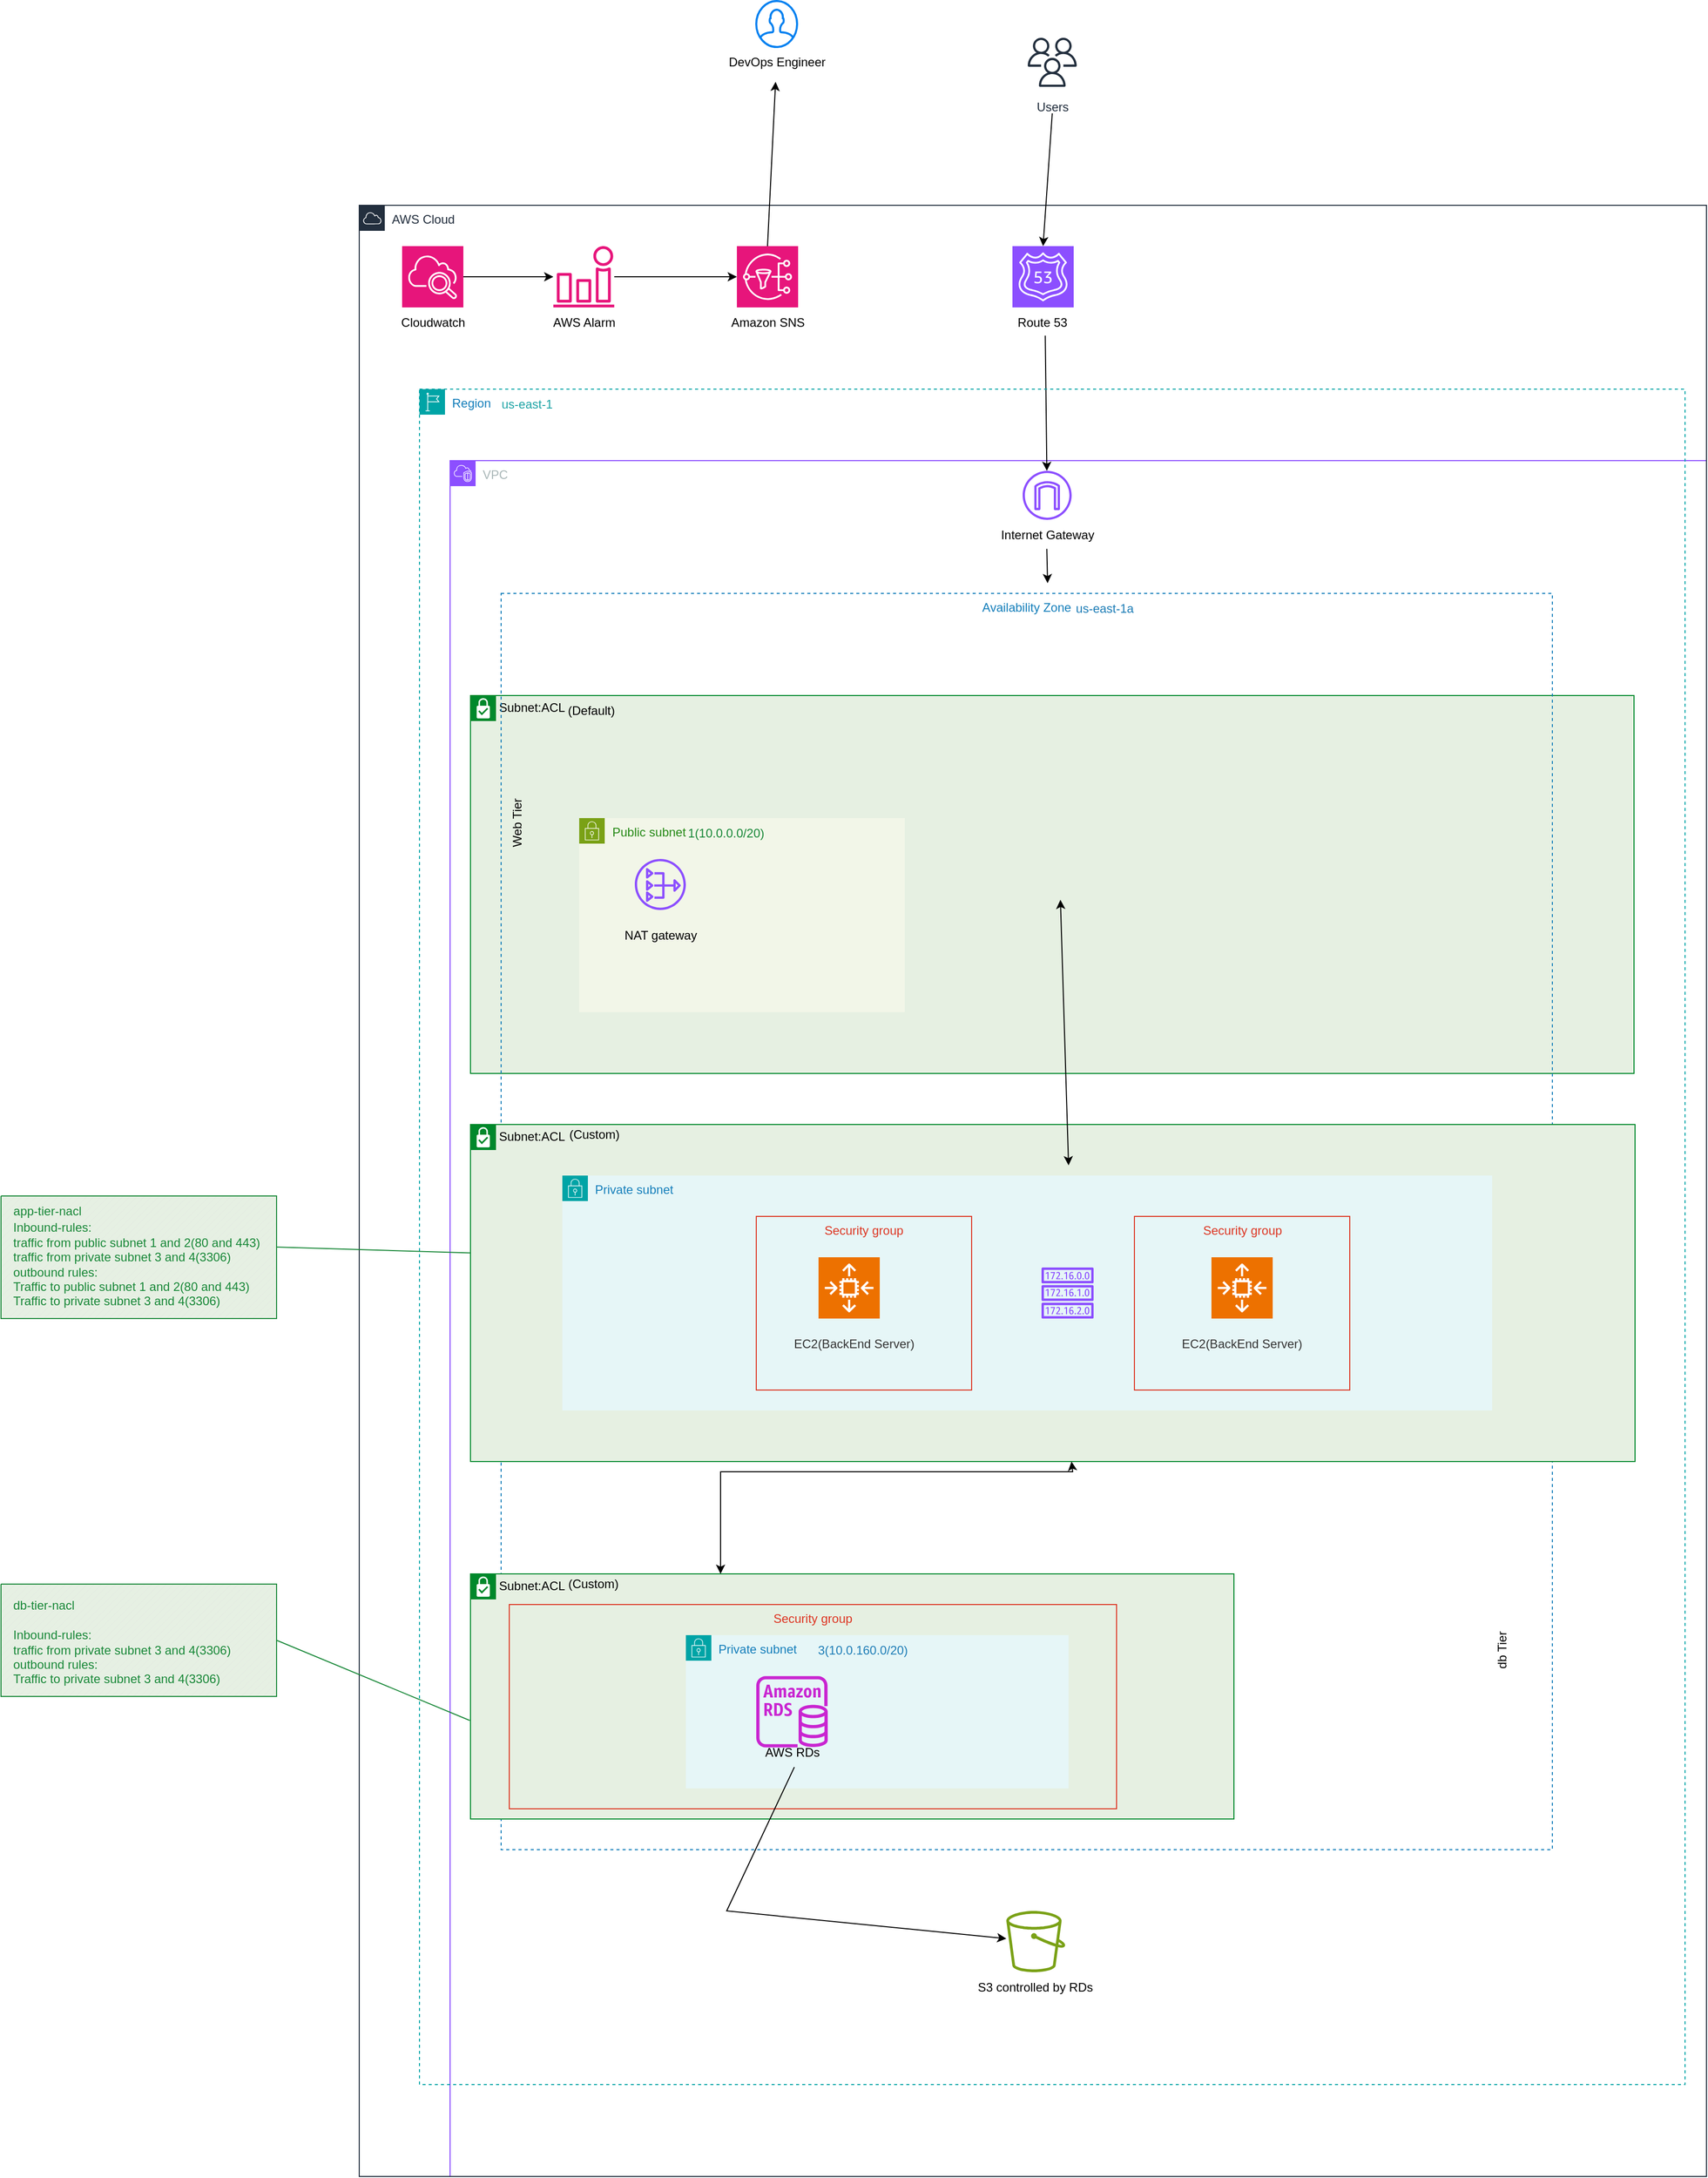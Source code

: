 <mxfile version="25.0.1">
  <diagram name="Page-1" id="tlLKUwEAaoIh_okFM4wU">
    <mxGraphModel dx="2364" dy="2198" grid="1" gridSize="10" guides="1" tooltips="1" connect="1" arrows="1" fold="1" page="1" pageScale="1" pageWidth="827" pageHeight="1169" math="0" shadow="0">
      <root>
        <mxCell id="0" />
        <mxCell id="1" parent="0" />
        <mxCell id="Oq4xvx31ndR5QJnR-ndJ-14" value="VPC" style="points=[[0,0],[0.25,0],[0.5,0],[0.75,0],[1,0],[1,0.25],[1,0.5],[1,0.75],[1,1],[0.75,1],[0.5,1],[0.25,1],[0,1],[0,0.75],[0,0.5],[0,0.25]];outlineConnect=0;gradientColor=none;html=1;whiteSpace=wrap;fontSize=12;fontStyle=0;container=1;pointerEvents=0;collapsible=0;recursiveResize=0;shape=mxgraph.aws4.group;grIcon=mxgraph.aws4.group_vpc2;strokeColor=#8C4FFF;fillColor=none;verticalAlign=top;align=left;spacingLeft=30;fontColor=#AAB7B8;dashed=0;" vertex="1" parent="1">
          <mxGeometry x="59" y="210" width="1231" height="1680" as="geometry" />
        </mxCell>
        <mxCell id="Oq4xvx31ndR5QJnR-ndJ-3" value="Subnet:ACL" style="shape=mxgraph.ibm.box;prType=subnet;fontStyle=0;verticalAlign=top;align=left;spacingLeft=32;spacingTop=4;fillColor=#E6F0E2;rounded=0;whiteSpace=wrap;html=1;strokeColor=#00882B;strokeWidth=1;dashed=0;container=1;spacing=-4;collapsible=0;expand=0;recursiveResize=0;" vertex="1" parent="Oq4xvx31ndR5QJnR-ndJ-14">
          <mxGeometry x="20" y="230" width="1140" height="370" as="geometry" />
        </mxCell>
        <object label="Availability Zone" id="Oq4xvx31ndR5QJnR-ndJ-15">
          <mxCell style="fillColor=none;strokeColor=#147EBA;dashed=1;verticalAlign=top;fontStyle=0;fontColor=#147EBA;whiteSpace=wrap;html=1;" vertex="1" parent="Oq4xvx31ndR5QJnR-ndJ-14">
            <mxGeometry x="50" y="130" width="1030" height="1230" as="geometry" />
          </mxCell>
        </object>
        <mxCell id="Oq4xvx31ndR5QJnR-ndJ-20" value="EC2&lt;div&gt;(Backend Server)&lt;/div&gt;" style="text;html=1;align=center;verticalAlign=middle;resizable=0;points=[];autosize=1;strokeColor=none;fillColor=none;" vertex="1" parent="Oq4xvx31ndR5QJnR-ndJ-14">
          <mxGeometry x="320" y="840" width="120" height="40" as="geometry" />
        </mxCell>
        <mxCell id="Oq4xvx31ndR5QJnR-ndJ-22" value="db Tier" style="text;html=1;align=center;verticalAlign=middle;resizable=0;points=[];autosize=1;strokeColor=none;fillColor=none;rotation=-90;" vertex="1" parent="Oq4xvx31ndR5QJnR-ndJ-14">
          <mxGeometry x="1001" y="1150" width="60" height="30" as="geometry" />
        </mxCell>
        <mxCell id="Oq4xvx31ndR5QJnR-ndJ-29" value="&lt;font color=&quot;#1e7db6&quot;&gt;us-east-1a&lt;/font&gt;" style="text;html=1;align=center;verticalAlign=middle;resizable=0;points=[];autosize=1;strokeColor=none;fillColor=none;" vertex="1" parent="Oq4xvx31ndR5QJnR-ndJ-14">
          <mxGeometry x="601" y="130" width="80" height="30" as="geometry" />
        </mxCell>
        <mxCell id="Oq4xvx31ndR5QJnR-ndJ-25" value="(Default)" style="text;html=1;align=center;verticalAlign=middle;resizable=0;points=[];autosize=1;strokeColor=none;fillColor=none;" vertex="1" parent="Oq4xvx31ndR5QJnR-ndJ-14">
          <mxGeometry x="103" y="230" width="70" height="30" as="geometry" />
        </mxCell>
        <mxCell id="Oq4xvx31ndR5QJnR-ndJ-32" value="AWS Cloud" style="points=[[0,0],[0.25,0],[0.5,0],[0.75,0],[1,0],[1,0.25],[1,0.5],[1,0.75],[1,1],[0.75,1],[0.5,1],[0.25,1],[0,1],[0,0.75],[0,0.5],[0,0.25]];outlineConnect=0;gradientColor=none;html=1;whiteSpace=wrap;fontSize=12;fontStyle=0;container=1;pointerEvents=0;collapsible=0;recursiveResize=0;shape=mxgraph.aws4.group;grIcon=mxgraph.aws4.group_aws_cloud;strokeColor=#232F3E;fillColor=none;verticalAlign=top;align=left;spacingLeft=30;fontColor=#232F3E;dashed=0;" vertex="1" parent="Oq4xvx31ndR5QJnR-ndJ-14">
          <mxGeometry x="-89" y="-250" width="1320" height="1930" as="geometry" />
        </mxCell>
        <mxCell id="Oq4xvx31ndR5QJnR-ndJ-33" value="" style="sketch=0;points=[[0,0,0],[0.25,0,0],[0.5,0,0],[0.75,0,0],[1,0,0],[0,1,0],[0.25,1,0],[0.5,1,0],[0.75,1,0],[1,1,0],[0,0.25,0],[0,0.5,0],[0,0.75,0],[1,0.25,0],[1,0.5,0],[1,0.75,0]];outlineConnect=0;fontColor=#232F3E;fillColor=#8C4FFF;strokeColor=#ffffff;dashed=0;verticalLabelPosition=bottom;verticalAlign=top;align=center;html=1;fontSize=12;fontStyle=0;aspect=fixed;shape=mxgraph.aws4.resourceIcon;resIcon=mxgraph.aws4.route_53;" vertex="1" parent="Oq4xvx31ndR5QJnR-ndJ-32">
          <mxGeometry x="640" y="40" width="60" height="60" as="geometry" />
        </mxCell>
        <mxCell id="Oq4xvx31ndR5QJnR-ndJ-34" value="" style="sketch=0;outlineConnect=0;fontColor=#232F3E;gradientColor=none;fillColor=#8C4FFF;strokeColor=none;dashed=0;verticalLabelPosition=bottom;verticalAlign=top;align=center;html=1;fontSize=12;fontStyle=0;aspect=fixed;pointerEvents=1;shape=mxgraph.aws4.internet_gateway;" vertex="1" parent="Oq4xvx31ndR5QJnR-ndJ-32">
          <mxGeometry x="650" y="260" width="48" height="48" as="geometry" />
        </mxCell>
        <mxCell id="Oq4xvx31ndR5QJnR-ndJ-35" value="" style="endArrow=classic;html=1;rounded=0;exitX=0.545;exitY=0.921;exitDx=0;exitDy=0;exitPerimeter=0;" edge="1" parent="Oq4xvx31ndR5QJnR-ndJ-32" source="Oq4xvx31ndR5QJnR-ndJ-36" target="Oq4xvx31ndR5QJnR-ndJ-34">
          <mxGeometry width="50" height="50" relative="1" as="geometry">
            <mxPoint x="600" y="130" as="sourcePoint" />
            <mxPoint x="570" y="410" as="targetPoint" />
          </mxGeometry>
        </mxCell>
        <mxCell id="Oq4xvx31ndR5QJnR-ndJ-36" value="Route 53" style="text;html=1;align=center;verticalAlign=middle;resizable=0;points=[];autosize=1;strokeColor=none;fillColor=none;" vertex="1" parent="Oq4xvx31ndR5QJnR-ndJ-32">
          <mxGeometry x="634" y="100" width="70" height="30" as="geometry" />
        </mxCell>
        <mxCell id="Oq4xvx31ndR5QJnR-ndJ-37" value="Internet Gateway" style="text;html=1;align=center;verticalAlign=middle;resizable=0;points=[];autosize=1;strokeColor=none;fillColor=none;" vertex="1" parent="Oq4xvx31ndR5QJnR-ndJ-32">
          <mxGeometry x="619" y="308" width="110" height="30" as="geometry" />
        </mxCell>
        <mxCell id="Oq4xvx31ndR5QJnR-ndJ-40" value="" style="endArrow=classic;html=1;rounded=0;exitX=0.497;exitY=0.946;exitDx=0;exitDy=0;exitPerimeter=0;" edge="1" parent="Oq4xvx31ndR5QJnR-ndJ-32" source="Oq4xvx31ndR5QJnR-ndJ-37">
          <mxGeometry width="50" height="50" relative="1" as="geometry">
            <mxPoint x="560" y="660" as="sourcePoint" />
            <mxPoint x="674.433" y="370.001" as="targetPoint" />
          </mxGeometry>
        </mxCell>
        <mxCell id="Oq4xvx31ndR5QJnR-ndJ-41" value="Server Tier" style="text;html=1;align=center;verticalAlign=middle;resizable=0;points=[];autosize=1;strokeColor=none;fillColor=none;rotation=-90;" vertex="1" parent="Oq4xvx31ndR5QJnR-ndJ-32">
          <mxGeometry x="115" y="1080" width="80" height="30" as="geometry" />
        </mxCell>
        <mxCell id="Oq4xvx31ndR5QJnR-ndJ-42" value="Web Tier" style="text;html=1;align=center;verticalAlign=middle;resizable=0;points=[];autosize=1;strokeColor=none;fillColor=none;flipV=0;flipH=1;rotation=-90;" vertex="1" parent="Oq4xvx31ndR5QJnR-ndJ-32">
          <mxGeometry x="120" y="590" width="70" height="30" as="geometry" />
        </mxCell>
        <mxCell id="Oq4xvx31ndR5QJnR-ndJ-44" value="" style="sketch=0;points=[[0,0,0],[0.25,0,0],[0.5,0,0],[0.75,0,0],[1,0,0],[0,1,0],[0.25,1,0],[0.5,1,0],[0.75,1,0],[1,1,0],[0,0.25,0],[0,0.5,0],[0,0.75,0],[1,0.25,0],[1,0.5,0],[1,0.75,0]];points=[[0,0,0],[0.25,0,0],[0.5,0,0],[0.75,0,0],[1,0,0],[0,1,0],[0.25,1,0],[0.5,1,0],[0.75,1,0],[1,1,0],[0,0.25,0],[0,0.5,0],[0,0.75,0],[1,0.25,0],[1,0.5,0],[1,0.75,0]];outlineConnect=0;fontColor=#232F3E;fillColor=#E7157B;strokeColor=#ffffff;dashed=0;verticalLabelPosition=bottom;verticalAlign=top;align=center;html=1;fontSize=12;fontStyle=0;aspect=fixed;shape=mxgraph.aws4.resourceIcon;resIcon=mxgraph.aws4.cloudwatch_2;" vertex="1" parent="Oq4xvx31ndR5QJnR-ndJ-32">
          <mxGeometry x="42" y="40" width="60" height="60" as="geometry" />
        </mxCell>
        <mxCell id="Oq4xvx31ndR5QJnR-ndJ-45" value="Cloudwatch" style="text;html=1;align=center;verticalAlign=middle;resizable=0;points=[];autosize=1;strokeColor=none;fillColor=none;" vertex="1" parent="Oq4xvx31ndR5QJnR-ndJ-32">
          <mxGeometry x="27" y="100" width="90" height="30" as="geometry" />
        </mxCell>
        <mxCell id="Oq4xvx31ndR5QJnR-ndJ-46" value="" style="sketch=0;outlineConnect=0;fontColor=#232F3E;gradientColor=none;fillColor=#7AA116;strokeColor=none;dashed=0;verticalLabelPosition=bottom;verticalAlign=top;align=center;html=1;fontSize=12;fontStyle=0;aspect=fixed;pointerEvents=1;shape=mxgraph.aws4.bucket;" vertex="1" parent="Oq4xvx31ndR5QJnR-ndJ-32">
          <mxGeometry x="634" y="1670" width="57.69" height="60" as="geometry" />
        </mxCell>
        <mxCell id="Oq4xvx31ndR5QJnR-ndJ-47" value="S3 controlled by RDs" style="text;html=1;align=center;verticalAlign=middle;resizable=0;points=[];autosize=1;strokeColor=none;fillColor=none;" vertex="1" parent="Oq4xvx31ndR5QJnR-ndJ-32">
          <mxGeometry x="591.69" y="1730" width="140" height="30" as="geometry" />
        </mxCell>
        <mxCell id="Oq4xvx31ndR5QJnR-ndJ-53" value="" style="sketch=0;points=[[0,0,0],[0.25,0,0],[0.5,0,0],[0.75,0,0],[1,0,0],[0,1,0],[0.25,1,0],[0.5,1,0],[0.75,1,0],[1,1,0],[0,0.25,0],[0,0.5,0],[0,0.75,0],[1,0.25,0],[1,0.5,0],[1,0.75,0]];outlineConnect=0;fontColor=#232F3E;fillColor=#E7157B;strokeColor=#ffffff;dashed=0;verticalLabelPosition=bottom;verticalAlign=top;align=center;html=1;fontSize=12;fontStyle=0;aspect=fixed;shape=mxgraph.aws4.resourceIcon;resIcon=mxgraph.aws4.sns;" vertex="1" parent="Oq4xvx31ndR5QJnR-ndJ-32">
          <mxGeometry x="370" y="40" width="60" height="60" as="geometry" />
        </mxCell>
        <mxCell id="Oq4xvx31ndR5QJnR-ndJ-54" value="Amazon SNS" style="text;html=1;align=center;verticalAlign=middle;resizable=0;points=[];autosize=1;strokeColor=none;fillColor=none;" vertex="1" parent="Oq4xvx31ndR5QJnR-ndJ-32">
          <mxGeometry x="350" y="100" width="100" height="30" as="geometry" />
        </mxCell>
        <mxCell id="Oq4xvx31ndR5QJnR-ndJ-55" value="" style="endArrow=classic;html=1;rounded=0;exitX=1;exitY=0.5;exitDx=0;exitDy=0;exitPerimeter=0;" edge="1" parent="Oq4xvx31ndR5QJnR-ndJ-32" source="Oq4xvx31ndR5QJnR-ndJ-44" target="Oq4xvx31ndR5QJnR-ndJ-56">
          <mxGeometry width="50" height="50" relative="1" as="geometry">
            <mxPoint x="720" y="360" as="sourcePoint" />
            <mxPoint x="770" y="310" as="targetPoint" />
          </mxGeometry>
        </mxCell>
        <mxCell id="Oq4xvx31ndR5QJnR-ndJ-56" value="" style="sketch=0;outlineConnect=0;fontColor=#232F3E;gradientColor=none;fillColor=#E7157B;strokeColor=none;dashed=0;verticalLabelPosition=bottom;verticalAlign=top;align=center;html=1;fontSize=12;fontStyle=0;aspect=fixed;pointerEvents=1;shape=mxgraph.aws4.alarm;" vertex="1" parent="Oq4xvx31ndR5QJnR-ndJ-32">
          <mxGeometry x="190" y="40" width="60" height="60" as="geometry" />
        </mxCell>
        <mxCell id="Oq4xvx31ndR5QJnR-ndJ-57" value="AWS Alarm" style="text;html=1;align=center;verticalAlign=middle;resizable=0;points=[];autosize=1;strokeColor=none;fillColor=none;" vertex="1" parent="Oq4xvx31ndR5QJnR-ndJ-32">
          <mxGeometry x="175" y="100" width="90" height="30" as="geometry" />
        </mxCell>
        <mxCell id="Oq4xvx31ndR5QJnR-ndJ-58" value="" style="endArrow=classic;html=1;rounded=0;entryX=0;entryY=0.5;entryDx=0;entryDy=0;entryPerimeter=0;" edge="1" parent="Oq4xvx31ndR5QJnR-ndJ-32" source="Oq4xvx31ndR5QJnR-ndJ-56" target="Oq4xvx31ndR5QJnR-ndJ-53">
          <mxGeometry width="50" height="50" relative="1" as="geometry">
            <mxPoint x="700" y="330" as="sourcePoint" />
            <mxPoint x="750" y="280" as="targetPoint" />
          </mxGeometry>
        </mxCell>
        <mxCell id="Oq4xvx31ndR5QJnR-ndJ-11" value="Public subnet" style="points=[[0,0],[0.25,0],[0.5,0],[0.75,0],[1,0],[1,0.25],[1,0.5],[1,0.75],[1,1],[0.75,1],[0.5,1],[0.25,1],[0,1],[0,0.75],[0,0.5],[0,0.25]];outlineConnect=0;gradientColor=none;html=1;whiteSpace=wrap;fontSize=12;fontStyle=0;container=1;pointerEvents=0;collapsible=0;recursiveResize=0;shape=mxgraph.aws4.group;grIcon=mxgraph.aws4.group_security_group;grStroke=0;strokeColor=#7AA116;fillColor=#F2F6E8;verticalAlign=top;align=left;spacingLeft=30;fontColor=#248814;dashed=0;" vertex="1" parent="Oq4xvx31ndR5QJnR-ndJ-32">
          <mxGeometry x="215.5" y="600" width="319" height="190" as="geometry" />
        </mxCell>
        <mxCell id="Oq4xvx31ndR5QJnR-ndJ-19" value="" style="sketch=0;outlineConnect=0;fontColor=#232F3E;gradientColor=none;fillColor=#8C4FFF;strokeColor=none;dashed=0;verticalLabelPosition=bottom;verticalAlign=top;align=center;html=1;fontSize=12;fontStyle=0;aspect=fixed;pointerEvents=1;shape=mxgraph.aws4.nat_gateway;" vertex="1" parent="Oq4xvx31ndR5QJnR-ndJ-11">
          <mxGeometry x="54.5" y="40" width="50" height="50" as="geometry" />
        </mxCell>
        <mxCell id="Oq4xvx31ndR5QJnR-ndJ-43" value="NAT gateway" style="text;html=1;align=center;verticalAlign=middle;resizable=0;points=[];autosize=1;strokeColor=none;fillColor=none;" vertex="1" parent="Oq4xvx31ndR5QJnR-ndJ-11">
          <mxGeometry x="34.5" y="100" width="90" height="30" as="geometry" />
        </mxCell>
        <mxCell id="Oq4xvx31ndR5QJnR-ndJ-27" value="&lt;div style=&quot;text-align: start;&quot;&gt;&lt;font color=&quot;#178737&quot;&gt;1(10.0.0.0/20)&lt;/font&gt;&lt;/div&gt;" style="text;html=1;align=center;verticalAlign=middle;resizable=0;points=[];autosize=1;strokeColor=none;fillColor=none;" vertex="1" parent="Oq4xvx31ndR5QJnR-ndJ-14">
          <mxGeometry x="220" y="350" width="100" height="30" as="geometry" />
        </mxCell>
        <mxCell id="Oq4xvx31ndR5QJnR-ndJ-1" value="Subnet:ACL" style="shape=mxgraph.ibm.box;prType=subnet;fontStyle=0;verticalAlign=top;align=left;spacingLeft=32;spacingTop=4;fillColor=#E6F0E2;rounded=0;whiteSpace=wrap;html=1;strokeColor=#00882B;strokeWidth=1;dashed=0;container=1;spacing=-4;collapsible=0;expand=0;recursiveResize=0;" vertex="1" parent="Oq4xvx31ndR5QJnR-ndJ-14">
          <mxGeometry x="20" y="1090" width="748" height="240" as="geometry" />
        </mxCell>
        <mxCell id="Oq4xvx31ndR5QJnR-ndJ-6" value="Security group" style="fillColor=none;strokeColor=#DD3522;verticalAlign=top;fontStyle=0;fontColor=#DD3522;whiteSpace=wrap;html=1;" vertex="1" parent="Oq4xvx31ndR5QJnR-ndJ-1">
          <mxGeometry x="38" y="30" width="595" height="200" as="geometry" />
        </mxCell>
        <mxCell id="Oq4xvx31ndR5QJnR-ndJ-26" value="(Custom)" style="text;html=1;align=center;verticalAlign=middle;resizable=0;points=[];autosize=1;strokeColor=none;fillColor=none;" vertex="1" parent="Oq4xvx31ndR5QJnR-ndJ-1">
          <mxGeometry x="85" y="-5" width="70" height="30" as="geometry" />
        </mxCell>
        <mxCell id="Oq4xvx31ndR5QJnR-ndJ-2" value="Subnet:ACL" style="shape=mxgraph.ibm.box;prType=subnet;fontStyle=0;verticalAlign=top;align=left;spacingLeft=32;spacingTop=4;fillColor=#E6F0E2;rounded=0;whiteSpace=wrap;html=1;strokeColor=#00882B;strokeWidth=1;dashed=0;container=1;spacing=-4;collapsible=0;expand=0;recursiveResize=0;" vertex="1" parent="1">
          <mxGeometry x="79" y="860" width="1141" height="330" as="geometry" />
        </mxCell>
        <mxCell id="Oq4xvx31ndR5QJnR-ndJ-59" value="(Custom)" style="text;html=1;align=center;verticalAlign=middle;resizable=0;points=[];autosize=1;strokeColor=none;fillColor=none;" vertex="1" parent="Oq4xvx31ndR5QJnR-ndJ-2">
          <mxGeometry x="86" y="-5" width="70" height="30" as="geometry" />
        </mxCell>
        <mxCell id="Oq4xvx31ndR5QJnR-ndJ-8" value="Private subnet" style="points=[[0,0],[0.25,0],[0.5,0],[0.75,0],[1,0],[1,0.25],[1,0.5],[1,0.75],[1,1],[0.75,1],[0.5,1],[0.25,1],[0,1],[0,0.75],[0,0.5],[0,0.25]];outlineConnect=0;gradientColor=none;html=1;whiteSpace=wrap;fontSize=12;fontStyle=0;container=1;pointerEvents=0;collapsible=0;recursiveResize=0;shape=mxgraph.aws4.group;grIcon=mxgraph.aws4.group_security_group;grStroke=0;strokeColor=#00A4A6;fillColor=#E6F6F7;verticalAlign=top;align=left;spacingLeft=30;fontColor=#147EBA;dashed=0;" vertex="1" parent="1">
          <mxGeometry x="169" y="910" width="911" height="230" as="geometry" />
        </mxCell>
        <mxCell id="Oq4xvx31ndR5QJnR-ndJ-9" value="Security group" style="fillColor=none;strokeColor=#DD3522;verticalAlign=top;fontStyle=0;fontColor=#DD3522;whiteSpace=wrap;html=1;" vertex="1" parent="1">
          <mxGeometry x="359" y="950" width="211" height="170" as="geometry" />
        </mxCell>
        <mxCell id="Oq4xvx31ndR5QJnR-ndJ-12" value="Region" style="points=[[0,0],[0.25,0],[0.5,0],[0.75,0],[1,0],[1,0.25],[1,0.5],[1,0.75],[1,1],[0.75,1],[0.5,1],[0.25,1],[0,1],[0,0.75],[0,0.5],[0,0.25]];outlineConnect=0;gradientColor=none;html=1;whiteSpace=wrap;fontSize=12;fontStyle=0;container=1;pointerEvents=0;collapsible=0;recursiveResize=0;shape=mxgraph.aws4.group;grIcon=mxgraph.aws4.group_region;strokeColor=#00A4A6;fillColor=none;verticalAlign=top;align=left;spacingLeft=30;fontColor=#147EBA;dashed=1;" vertex="1" parent="1">
          <mxGeometry x="29" y="140" width="1240" height="1660" as="geometry" />
        </mxCell>
        <mxCell id="Oq4xvx31ndR5QJnR-ndJ-90" value="" style="sketch=0;points=[[0,0,0],[0.25,0,0],[0.5,0,0],[0.75,0,0],[1,0,0],[0,1,0],[0.25,1,0],[0.5,1,0],[0.75,1,0],[1,1,0],[0,0.25,0],[0,0.5,0],[0,0.75,0],[1,0.25,0],[1,0.5,0],[1,0.75,0]];outlineConnect=0;fontColor=#232F3E;fillColor=#ED7100;strokeColor=#ffffff;dashed=0;verticalLabelPosition=bottom;verticalAlign=top;align=center;html=1;fontSize=12;fontStyle=0;aspect=fixed;shape=mxgraph.aws4.resourceIcon;resIcon=mxgraph.aws4.auto_scaling2;" vertex="1" parent="Oq4xvx31ndR5QJnR-ndJ-12">
          <mxGeometry x="776" y="850" width="60" height="60" as="geometry" />
        </mxCell>
        <mxCell id="Oq4xvx31ndR5QJnR-ndJ-60" value="&lt;font color=&quot;#1da3a5&quot;&gt;&lt;span style=&quot;caret-color: rgb(29, 163, 165);&quot;&gt;us-east-1&lt;/span&gt;&lt;/font&gt;" style="text;html=1;align=center;verticalAlign=middle;resizable=0;points=[];autosize=1;strokeColor=none;fillColor=none;" vertex="1" parent="Oq4xvx31ndR5QJnR-ndJ-12">
          <mxGeometry x="70" width="70" height="30" as="geometry" />
        </mxCell>
        <mxCell id="Oq4xvx31ndR5QJnR-ndJ-91" value="EC2(BackEnd Server)" style="whiteSpace=wrap;html=1;fillColor=none;fontColor=#333333;strokeColor=none;" vertex="1" parent="Oq4xvx31ndR5QJnR-ndJ-12">
          <mxGeometry x="731" y="920" width="150" height="30" as="geometry" />
        </mxCell>
        <mxCell id="Oq4xvx31ndR5QJnR-ndJ-5" value="Private subnet" style="points=[[0,0],[0.25,0],[0.5,0],[0.75,0],[1,0],[1,0.25],[1,0.5],[1,0.75],[1,1],[0.75,1],[0.5,1],[0.25,1],[0,1],[0,0.75],[0,0.5],[0,0.25]];outlineConnect=0;gradientColor=none;html=1;whiteSpace=wrap;fontSize=12;fontStyle=0;container=1;pointerEvents=0;collapsible=0;recursiveResize=0;shape=mxgraph.aws4.group;grIcon=mxgraph.aws4.group_security_group;grStroke=0;strokeColor=#00A4A6;fillColor=#E6F6F7;verticalAlign=top;align=left;spacingLeft=30;fontColor=#147EBA;dashed=0;" vertex="1" parent="Oq4xvx31ndR5QJnR-ndJ-12">
          <mxGeometry x="261" y="1220" width="375" height="150" as="geometry" />
        </mxCell>
        <mxCell id="Oq4xvx31ndR5QJnR-ndJ-61" value="&lt;div style=&quot;text-align: start;&quot;&gt;&lt;font&gt;3(10.0.160.0/20)&lt;/font&gt;&lt;/div&gt;" style="text;html=1;align=center;verticalAlign=middle;resizable=0;points=[];autosize=1;strokeColor=none;fillColor=none;fontColor=#1E7DB6;" vertex="1" parent="Oq4xvx31ndR5QJnR-ndJ-5">
          <mxGeometry x="118.34" width="110" height="30" as="geometry" />
        </mxCell>
        <mxCell id="Oq4xvx31ndR5QJnR-ndJ-50" value="" style="sketch=0;outlineConnect=0;fontColor=#232F3E;gradientColor=none;fillColor=#C925D1;strokeColor=none;dashed=0;verticalLabelPosition=bottom;verticalAlign=top;align=center;html=1;fontSize=12;fontStyle=0;aspect=fixed;pointerEvents=1;shape=mxgraph.aws4.rds_instance;" vertex="1" parent="Oq4xvx31ndR5QJnR-ndJ-5">
          <mxGeometry x="69" y="40" width="70" height="70" as="geometry" />
        </mxCell>
        <mxCell id="Oq4xvx31ndR5QJnR-ndJ-49" value="AWS RDs" style="text;html=1;align=center;verticalAlign=middle;resizable=0;points=[];autosize=1;strokeColor=none;fillColor=none;" vertex="1" parent="Oq4xvx31ndR5QJnR-ndJ-5">
          <mxGeometry x="64" y="100" width="80" height="30" as="geometry" />
        </mxCell>
        <mxCell id="Oq4xvx31ndR5QJnR-ndJ-92" value="Security group" style="fillColor=none;strokeColor=#DD3522;verticalAlign=top;fontStyle=0;fontColor=#DD3522;whiteSpace=wrap;html=1;" vertex="1" parent="Oq4xvx31ndR5QJnR-ndJ-12">
          <mxGeometry x="700.5" y="810" width="211" height="170" as="geometry" />
        </mxCell>
        <mxCell id="Oq4xvx31ndR5QJnR-ndJ-13" value="Users" style="sketch=0;outlineConnect=0;fontColor=#232F3E;gradientColor=none;strokeColor=#232F3E;fillColor=#ffffff;dashed=0;verticalLabelPosition=bottom;verticalAlign=top;align=center;html=1;fontSize=12;fontStyle=0;aspect=fixed;shape=mxgraph.aws4.resourceIcon;resIcon=mxgraph.aws4.users;" vertex="1" parent="1">
          <mxGeometry x="619" y="-210" width="60" height="60" as="geometry" />
        </mxCell>
        <mxCell id="Oq4xvx31ndR5QJnR-ndJ-63" value="" style="endArrow=classic;html=1;rounded=0;entryX=0.5;entryY=0;entryDx=0;entryDy=0;entryPerimeter=0;" edge="1" parent="1" target="Oq4xvx31ndR5QJnR-ndJ-33">
          <mxGeometry width="50" height="50" relative="1" as="geometry">
            <mxPoint x="649" y="-130" as="sourcePoint" />
            <mxPoint x="549" y="340" as="targetPoint" />
          </mxGeometry>
        </mxCell>
        <mxCell id="Oq4xvx31ndR5QJnR-ndJ-69" value="" style="sketch=0;outlineConnect=0;fontColor=#232F3E;gradientColor=none;fillColor=#8C4FFF;strokeColor=none;dashed=0;verticalLabelPosition=bottom;verticalAlign=top;align=center;html=1;fontSize=12;fontStyle=0;aspect=fixed;pointerEvents=1;shape=mxgraph.aws4.route_table;" vertex="1" parent="1">
          <mxGeometry x="638.34" y="1000" width="51.32" height="50" as="geometry" />
        </mxCell>
        <mxCell id="Oq4xvx31ndR5QJnR-ndJ-71" value="" style="endArrow=classic;startArrow=classic;html=1;rounded=0;" edge="1" parent="1">
          <mxGeometry width="50" height="50" relative="1" as="geometry">
            <mxPoint x="665" y="900" as="sourcePoint" />
            <mxPoint x="657" y="640" as="targetPoint" />
          </mxGeometry>
        </mxCell>
        <mxCell id="Oq4xvx31ndR5QJnR-ndJ-72" value="" style="endArrow=classic;startArrow=classic;html=1;rounded=0;" edge="1" parent="1" target="Oq4xvx31ndR5QJnR-ndJ-2">
          <mxGeometry width="50" height="50" relative="1" as="geometry">
            <mxPoint x="324" y="1300" as="sourcePoint" />
            <mxPoint x="669" y="1160.0" as="targetPoint" />
            <Array as="points">
              <mxPoint x="324" y="1200" />
              <mxPoint x="669" y="1200" />
            </Array>
          </mxGeometry>
        </mxCell>
        <mxCell id="Oq4xvx31ndR5QJnR-ndJ-78" value="" style="html=1;verticalLabelPosition=bottom;align=center;labelBackgroundColor=#ffffff;verticalAlign=top;strokeWidth=2;strokeColor=#0080F0;shadow=0;dashed=0;shape=mxgraph.ios7.icons.user;" vertex="1" parent="1">
          <mxGeometry x="359" y="-240" width="40" height="45" as="geometry" />
        </mxCell>
        <mxCell id="Oq4xvx31ndR5QJnR-ndJ-79" value="DevOps Engineer" style="text;html=1;align=center;verticalAlign=middle;resizable=0;points=[];autosize=1;strokeColor=none;fillColor=none;" vertex="1" parent="1">
          <mxGeometry x="319" y="-195" width="120" height="30" as="geometry" />
        </mxCell>
        <mxCell id="Oq4xvx31ndR5QJnR-ndJ-80" value="" style="endArrow=classic;html=1;rounded=0;exitX=0.5;exitY=0;exitDx=0;exitDy=0;exitPerimeter=0;entryX=0.491;entryY=1.138;entryDx=0;entryDy=0;entryPerimeter=0;" edge="1" parent="1" source="Oq4xvx31ndR5QJnR-ndJ-53" target="Oq4xvx31ndR5QJnR-ndJ-79">
          <mxGeometry width="50" height="50" relative="1" as="geometry">
            <mxPoint x="699" y="280" as="sourcePoint" />
            <mxPoint x="749" y="230" as="targetPoint" />
          </mxGeometry>
        </mxCell>
        <mxCell id="Oq4xvx31ndR5QJnR-ndJ-82" value="" style="verticalLabelPosition=bottom;verticalAlign=top;html=1;shape=mxgraph.basic.patternFillRect;fillStyle=diag;step=5;fillStrokeWidth=0.2;fillStrokeColor=#dddddd;fillColor=#E6F0E3;strokeColor=#178737;" vertex="1" parent="1">
          <mxGeometry x="-381" y="930" width="270" height="120" as="geometry" />
        </mxCell>
        <mxCell id="Oq4xvx31ndR5QJnR-ndJ-83" value="app-tier-nacl" style="text;html=1;align=center;verticalAlign=middle;resizable=0;points=[];autosize=1;strokeColor=none;fillColor=none;fontColor=#178737;" vertex="1" parent="1">
          <mxGeometry x="-381" y="930" width="90" height="30" as="geometry" />
        </mxCell>
        <mxCell id="Oq4xvx31ndR5QJnR-ndJ-84" value="Inbound-rules:&lt;div&gt;traffic from public subnet 1 and 2(80 and 443)&lt;/div&gt;&lt;div&gt;traffic from private subnet 3 and 4(3306)&lt;/div&gt;&lt;div&gt;outbound rules:&lt;/div&gt;&lt;div&gt;Traffic to public subnet 1 and 2(80 and 443)&lt;/div&gt;&lt;div&gt;Traffic to private subnet 3 and 4(3306)&lt;/div&gt;" style="text;html=1;align=left;verticalAlign=center;resizable=0;points=[];autosize=1;strokeColor=none;fillColor=none;font-color=178737;fontColor=#178737;" vertex="1" parent="1">
          <mxGeometry x="-371" y="940" width="270" height="100" as="geometry" />
        </mxCell>
        <mxCell id="Oq4xvx31ndR5QJnR-ndJ-85" value="" style="endArrow=none;html=1;rounded=0;entryX=0;entryY=0.381;entryDx=0;entryDy=0;entryPerimeter=0;strokeColor=#178737;" edge="1" parent="1" target="Oq4xvx31ndR5QJnR-ndJ-2">
          <mxGeometry width="50" height="50" relative="1" as="geometry">
            <mxPoint x="-111" y="980" as="sourcePoint" />
            <mxPoint x="399" y="940" as="targetPoint" />
          </mxGeometry>
        </mxCell>
        <mxCell id="Oq4xvx31ndR5QJnR-ndJ-86" value="" style="verticalLabelPosition=bottom;verticalAlign=top;html=1;shape=mxgraph.basic.patternFillRect;fillStyle=diag;step=5;fillStrokeWidth=0.2;fillStrokeColor=#dddddd;fillColor=#E6F0E3;strokeColor=#178737;" vertex="1" parent="1">
          <mxGeometry x="-381" y="1310" width="270" height="110" as="geometry" />
        </mxCell>
        <mxCell id="Oq4xvx31ndR5QJnR-ndJ-87" value="" style="endArrow=none;html=1;rounded=0;entryX=-0.001;entryY=0.598;entryDx=0;entryDy=0;entryPerimeter=0;strokeColor=#178737;exitX=1;exitY=0.5;exitDx=0;exitDy=0;exitPerimeter=0;" edge="1" parent="1" source="Oq4xvx31ndR5QJnR-ndJ-86" target="Oq4xvx31ndR5QJnR-ndJ-1">
          <mxGeometry width="50" height="50" relative="1" as="geometry">
            <mxPoint x="-101" y="990" as="sourcePoint" />
            <mxPoint x="89" y="1008" as="targetPoint" />
          </mxGeometry>
        </mxCell>
        <mxCell id="Oq4xvx31ndR5QJnR-ndJ-88" value="&lt;div&gt;db-tier-nacl&lt;/div&gt;&lt;div&gt;&lt;br&gt;&lt;/div&gt;Inbound-rules:&lt;div&gt;traffic from private subnet 3 and 4(3306)&lt;br&gt;&lt;/div&gt;&lt;div&gt;outbound rules:&lt;/div&gt;&lt;div&gt;Traffic to private subnet 3 and 4(3306)&lt;/div&gt;" style="text;html=1;align=left;verticalAlign=center;resizable=0;points=[];autosize=1;strokeColor=none;fillColor=none;font-color=178737;fontColor=#178737;" vertex="1" parent="1">
          <mxGeometry x="-371" y="1310" width="240" height="100" as="geometry" />
        </mxCell>
        <mxCell id="Oq4xvx31ndR5QJnR-ndJ-66" value="" style="sketch=0;points=[[0,0,0],[0.25,0,0],[0.5,0,0],[0.75,0,0],[1,0,0],[0,1,0],[0.25,1,0],[0.5,1,0],[0.75,1,0],[1,1,0],[0,0.25,0],[0,0.5,0],[0,0.75,0],[1,0.25,0],[1,0.5,0],[1,0.75,0]];outlineConnect=0;fontColor=#232F3E;fillColor=#ED7100;strokeColor=#ffffff;dashed=0;verticalLabelPosition=bottom;verticalAlign=top;align=center;html=1;fontSize=12;fontStyle=0;aspect=fixed;shape=mxgraph.aws4.resourceIcon;resIcon=mxgraph.aws4.auto_scaling2;" vertex="1" parent="1">
          <mxGeometry x="420" y="990" width="60" height="60" as="geometry" />
        </mxCell>
        <mxCell id="Oq4xvx31ndR5QJnR-ndJ-89" value="EC2(BackEnd Server)" style="whiteSpace=wrap;html=1;fillColor=none;fontColor=#333333;strokeColor=none;" vertex="1" parent="1">
          <mxGeometry x="380" y="1060" width="150" height="30" as="geometry" />
        </mxCell>
        <mxCell id="Oq4xvx31ndR5QJnR-ndJ-52" value="" style="endArrow=classic;html=1;rounded=0;exitX=0.529;exitY=0.972;exitDx=0;exitDy=0;exitPerimeter=0;" edge="1" parent="1" source="Oq4xvx31ndR5QJnR-ndJ-49" target="Oq4xvx31ndR5QJnR-ndJ-46">
          <mxGeometry width="50" height="50" relative="1" as="geometry">
            <mxPoint x="699" y="1470" as="sourcePoint" />
            <mxPoint x="749" y="1420" as="targetPoint" />
            <Array as="points">
              <mxPoint x="330" y="1630" />
            </Array>
          </mxGeometry>
        </mxCell>
      </root>
    </mxGraphModel>
  </diagram>
</mxfile>
